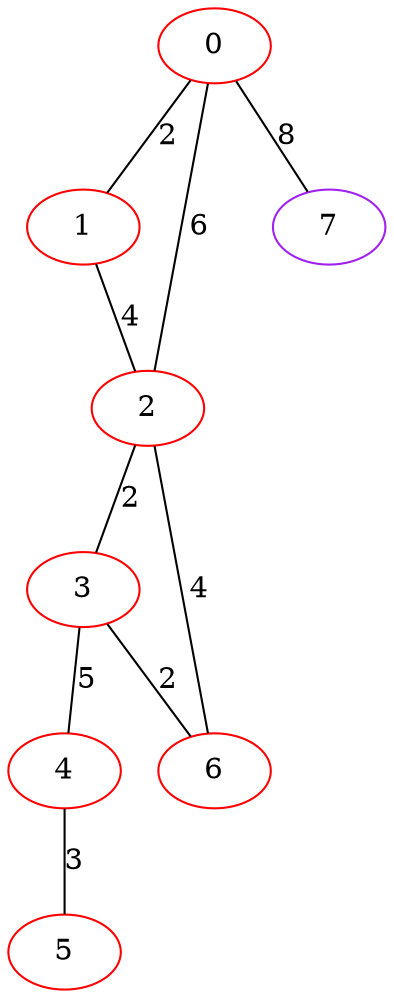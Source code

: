 graph "" {
0 [color=red, weight=1];
1 [color=red, weight=1];
2 [color=red, weight=1];
3 [color=red, weight=1];
4 [color=red, weight=1];
5 [color=red, weight=1];
6 [color=red, weight=1];
7 [color=purple, weight=4];
0 -- 1  [key=0, label=2];
0 -- 2  [key=0, label=6];
0 -- 7  [key=0, label=8];
1 -- 2  [key=0, label=4];
2 -- 3  [key=0, label=2];
2 -- 6  [key=0, label=4];
3 -- 4  [key=0, label=5];
3 -- 6  [key=0, label=2];
4 -- 5  [key=0, label=3];
}
